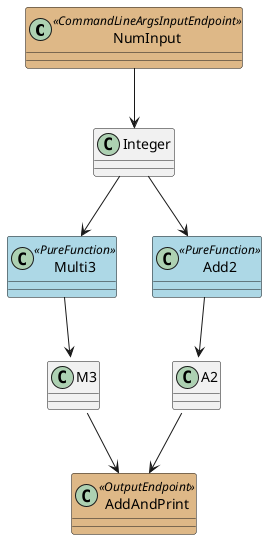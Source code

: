 
@startuml
skinparam class {
	BackgroundColor<<CommandLineInputEndpoint>> BurlyWood
	BackgroundColor<<CommandLineArgsInputEndpoint>> BurlyWood
	BackgroundColor<<AliyunHttpInputEndpoint>> BurlyWood
	BackgroundColor<<OutputEndpoint>> BurlyWood
	BackgroundColor<<PureFunction>> LightBlue
	BackgroundColor<<AlternativePath>> Crimson
}
class NumInput <<CommandLineArgsInputEndpoint>>
class Multi3 <<PureFunction>>
class Add2 <<PureFunction>>
class AddAndPrint <<OutputEndpoint>>

NumInput --> Integer
Integer --> Add2
Integer --> Multi3
Add2 --> A2::Integer
A2::Integer --> AddAndPrint
Multi3 --> M3::Integer
M3::Integer --> AddAndPrint
@enduml
